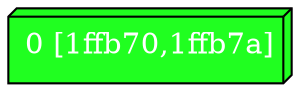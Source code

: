 diGraph libnss3{
	libnss3_0  [style=filled fillcolor="#20FF20" fontcolor="#ffffff" shape=box3d label="0 [1ffb70,1ffb7a]"]


}